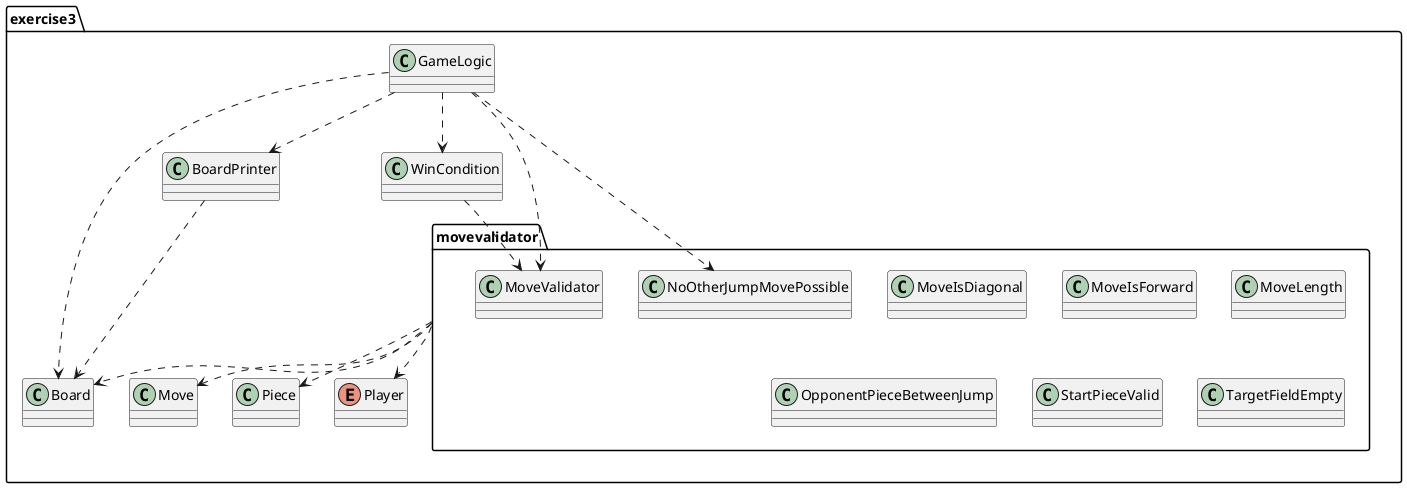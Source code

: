 @startuml
package exercise3{
package movevalidator {
class MoveIsDiagonal
class MoveIsForward
class MoveLength
class MoveValidator
class NoOtherJumpMovePossible
class OpponentPieceBetweenJump
class StartPieceValid
class TargetFieldEmpty
}
class Board
class BoardPrinter
class GameLogic
class Move
class Piece
enum Player
class WinCondition
}
movevalidator ..> Board
movevalidator ..> Move
movevalidator ..> Piece
movevalidator ..> Player
GameLogic ..> BoardPrinter
GameLogic ..> Board
GameLogic ..> WinCondition
BoardPrinter ..> Board
GameLogic ..> MoveValidator
GameLogic ..> NoOtherJumpMovePossible
WinCondition ..> MoveValidator
@enduml